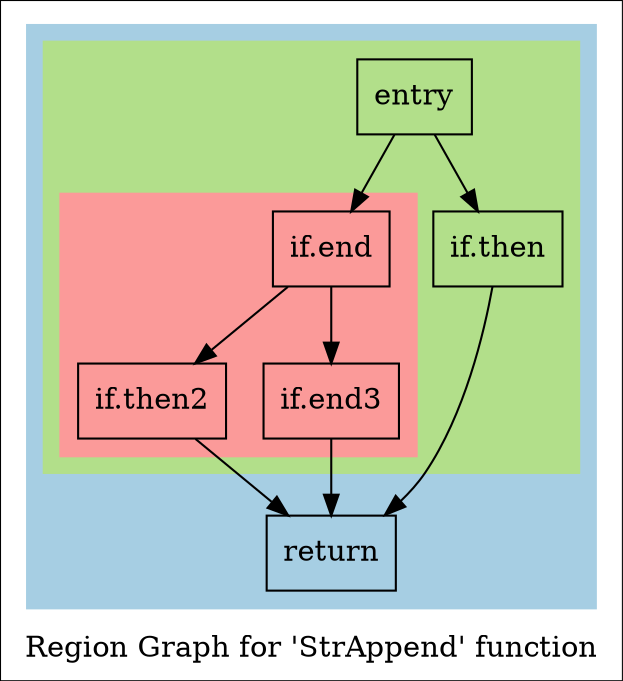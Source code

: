 digraph "Region Graph for 'StrAppend' function" {
	label="Region Graph for 'StrAppend' function";

	Node0xa08ae0 [shape=record,label="{entry}"];
	Node0xa08ae0 -> Node0x9d1710;
	Node0xa08ae0 -> Node0x9f4370;
	Node0x9d1710 [shape=record,label="{if.then}"];
	Node0x9d1710 -> Node0x98cf30;
	Node0x98cf30 [shape=record,label="{return}"];
	Node0x9f4370 [shape=record,label="{if.end}"];
	Node0x9f4370 -> Node0xa05a00;
	Node0x9f4370 -> Node0x995f50;
	Node0xa05a00 [shape=record,label="{if.then2}"];
	Node0xa05a00 -> Node0x98cf30;
	Node0x995f50 [shape=record,label="{if.end3}"];
	Node0x995f50 -> Node0x98cf30;
	colorscheme = "paired12"
        subgraph cluster_0xa977c0 {
          label = "";
          style = filled;
          color = 1
          subgraph cluster_0xa978c0 {
            label = "";
            style = filled;
            color = 3
            subgraph cluster_0xa63fd0 {
              label = "";
              style = filled;
              color = 5
              Node0x9f4370;
              Node0xa05a00;
              Node0x995f50;
            }
            Node0xa08ae0;
            Node0x9d1710;
          }
          Node0x98cf30;
        }
}
